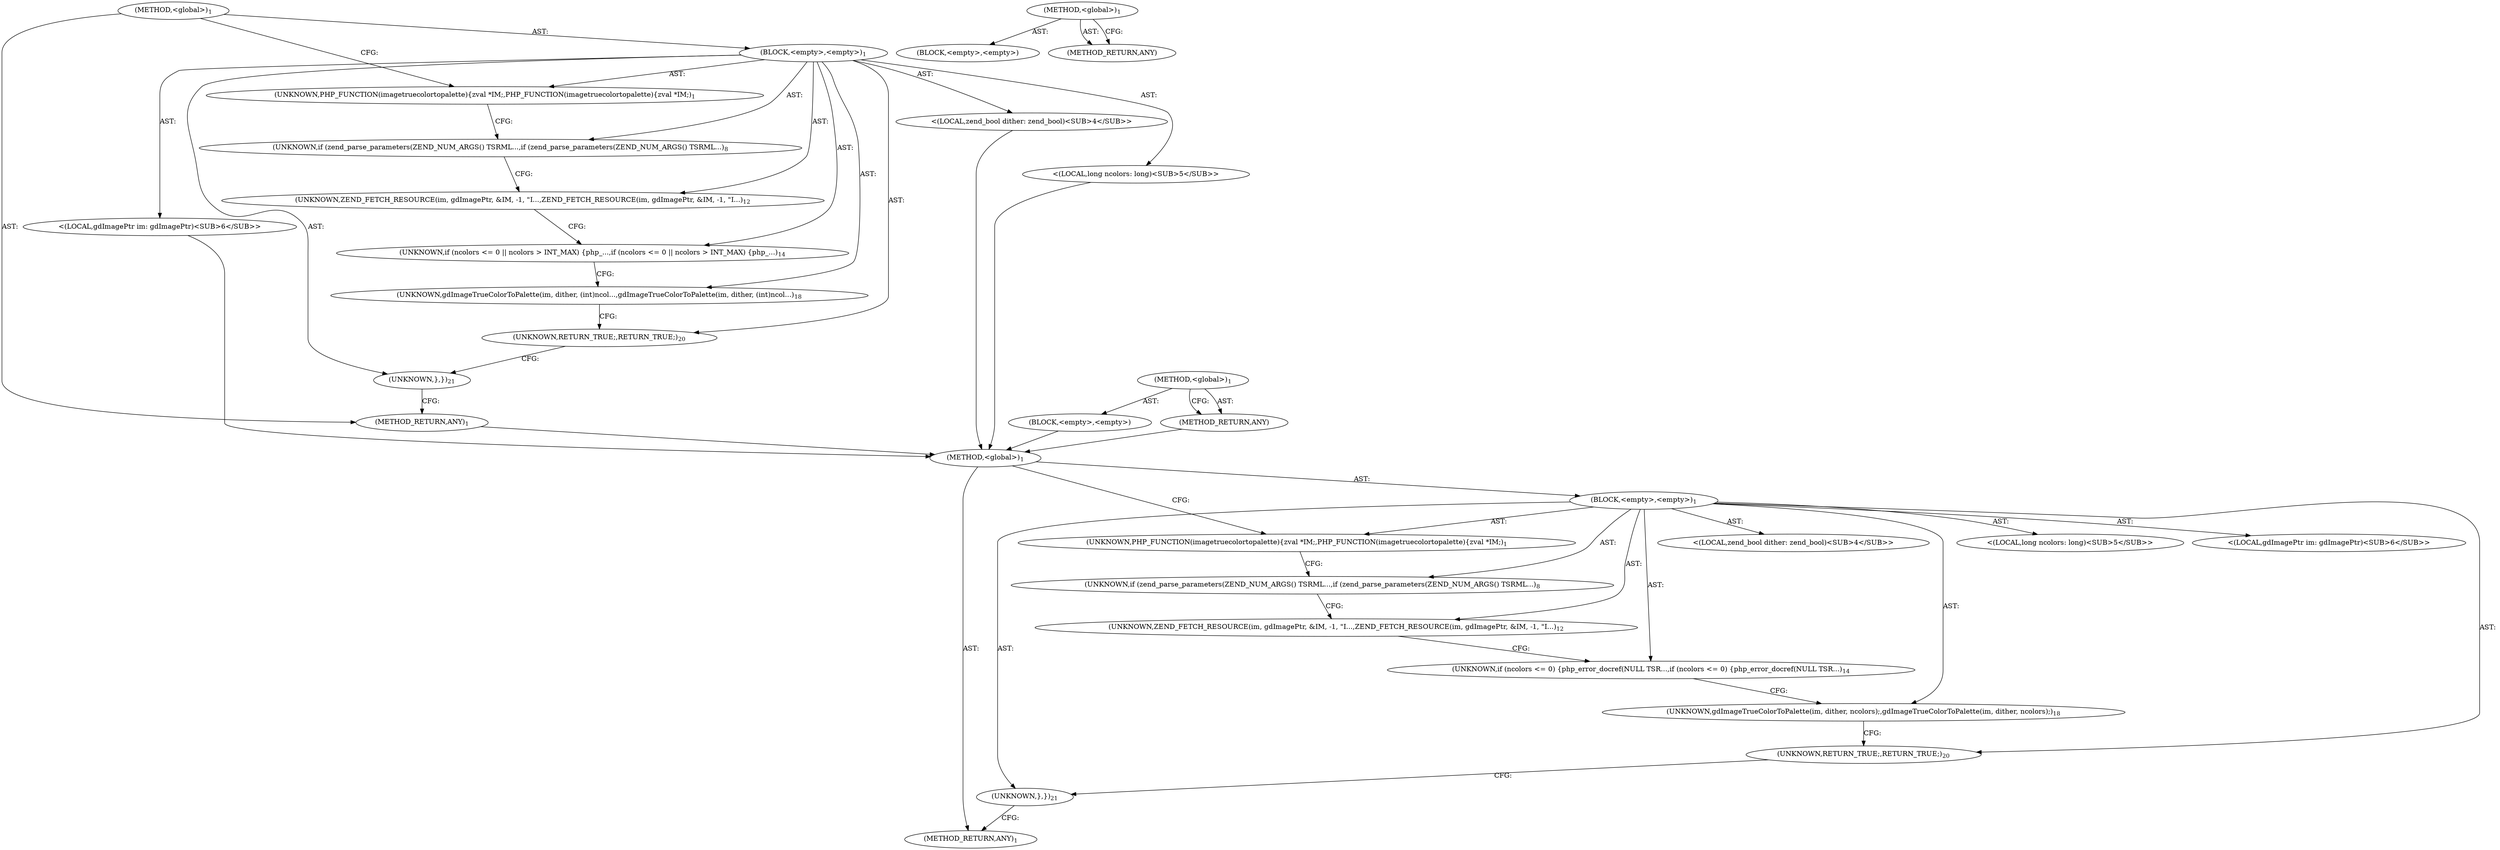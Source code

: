 digraph "&lt;global&gt;" {
vulnerable_6 [label=<(METHOD,&lt;global&gt;)<SUB>1</SUB>>];
vulnerable_7 [label=<(BLOCK,&lt;empty&gt;,&lt;empty&gt;)<SUB>1</SUB>>];
vulnerable_8 [label=<(UNKNOWN,PHP_FUNCTION(imagetruecolortopalette)
{
	zval *IM;,PHP_FUNCTION(imagetruecolortopalette)
{
	zval *IM;)<SUB>1</SUB>>];
vulnerable_9 [label="<(LOCAL,zend_bool dither: zend_bool)<SUB>4</SUB>>"];
vulnerable_10 [label="<(LOCAL,long ncolors: long)<SUB>5</SUB>>"];
vulnerable_11 [label="<(LOCAL,gdImagePtr im: gdImagePtr)<SUB>6</SUB>>"];
vulnerable_12 [label=<(UNKNOWN,if (zend_parse_parameters(ZEND_NUM_ARGS() TSRML...,if (zend_parse_parameters(ZEND_NUM_ARGS() TSRML...)<SUB>8</SUB>>];
vulnerable_13 [label=<(UNKNOWN,ZEND_FETCH_RESOURCE(im, gdImagePtr, &amp;IM, -1, &quot;I...,ZEND_FETCH_RESOURCE(im, gdImagePtr, &amp;IM, -1, &quot;I...)<SUB>12</SUB>>];
vulnerable_14 [label=<(UNKNOWN,if (ncolors &lt;= 0) {
		php_error_docref(NULL TSR...,if (ncolors &lt;= 0) {
		php_error_docref(NULL TSR...)<SUB>14</SUB>>];
vulnerable_15 [label=<(UNKNOWN,gdImageTrueColorToPalette(im, dither, ncolors);,gdImageTrueColorToPalette(im, dither, ncolors);)<SUB>18</SUB>>];
vulnerable_16 [label=<(UNKNOWN,RETURN_TRUE;,RETURN_TRUE;)<SUB>20</SUB>>];
vulnerable_17 [label=<(UNKNOWN,},})<SUB>21</SUB>>];
vulnerable_18 [label=<(METHOD_RETURN,ANY)<SUB>1</SUB>>];
vulnerable_29 [label=<(METHOD,&lt;global&gt;)<SUB>1</SUB>>];
vulnerable_30 [label=<(BLOCK,&lt;empty&gt;,&lt;empty&gt;)>];
vulnerable_31 [label=<(METHOD_RETURN,ANY)>];
fixed_6 [label=<(METHOD,&lt;global&gt;)<SUB>1</SUB>>];
fixed_7 [label=<(BLOCK,&lt;empty&gt;,&lt;empty&gt;)<SUB>1</SUB>>];
fixed_8 [label=<(UNKNOWN,PHP_FUNCTION(imagetruecolortopalette)
{
	zval *IM;,PHP_FUNCTION(imagetruecolortopalette)
{
	zval *IM;)<SUB>1</SUB>>];
fixed_9 [label="<(LOCAL,zend_bool dither: zend_bool)<SUB>4</SUB>>"];
fixed_10 [label="<(LOCAL,long ncolors: long)<SUB>5</SUB>>"];
fixed_11 [label="<(LOCAL,gdImagePtr im: gdImagePtr)<SUB>6</SUB>>"];
fixed_12 [label=<(UNKNOWN,if (zend_parse_parameters(ZEND_NUM_ARGS() TSRML...,if (zend_parse_parameters(ZEND_NUM_ARGS() TSRML...)<SUB>8</SUB>>];
fixed_13 [label=<(UNKNOWN,ZEND_FETCH_RESOURCE(im, gdImagePtr, &amp;IM, -1, &quot;I...,ZEND_FETCH_RESOURCE(im, gdImagePtr, &amp;IM, -1, &quot;I...)<SUB>12</SUB>>];
fixed_14 [label=<(UNKNOWN,if (ncolors &lt;= 0 || ncolors &gt; INT_MAX) {
		php_...,if (ncolors &lt;= 0 || ncolors &gt; INT_MAX) {
		php_...)<SUB>14</SUB>>];
fixed_15 [label=<(UNKNOWN,gdImageTrueColorToPalette(im, dither, (int)ncol...,gdImageTrueColorToPalette(im, dither, (int)ncol...)<SUB>18</SUB>>];
fixed_16 [label=<(UNKNOWN,RETURN_TRUE;,RETURN_TRUE;)<SUB>20</SUB>>];
fixed_17 [label=<(UNKNOWN,},})<SUB>21</SUB>>];
fixed_18 [label=<(METHOD_RETURN,ANY)<SUB>1</SUB>>];
fixed_29 [label=<(METHOD,&lt;global&gt;)<SUB>1</SUB>>];
fixed_30 [label=<(BLOCK,&lt;empty&gt;,&lt;empty&gt;)>];
fixed_31 [label=<(METHOD_RETURN,ANY)>];
vulnerable_6 -> vulnerable_7  [key=0, label="AST: "];
vulnerable_6 -> vulnerable_18  [key=0, label="AST: "];
vulnerable_6 -> vulnerable_8  [key=0, label="CFG: "];
vulnerable_7 -> vulnerable_8  [key=0, label="AST: "];
vulnerable_7 -> vulnerable_9  [key=0, label="AST: "];
vulnerable_7 -> vulnerable_10  [key=0, label="AST: "];
vulnerable_7 -> vulnerable_11  [key=0, label="AST: "];
vulnerable_7 -> vulnerable_12  [key=0, label="AST: "];
vulnerable_7 -> vulnerable_13  [key=0, label="AST: "];
vulnerable_7 -> vulnerable_14  [key=0, label="AST: "];
vulnerable_7 -> vulnerable_15  [key=0, label="AST: "];
vulnerable_7 -> vulnerable_16  [key=0, label="AST: "];
vulnerable_7 -> vulnerable_17  [key=0, label="AST: "];
vulnerable_8 -> vulnerable_12  [key=0, label="CFG: "];
vulnerable_12 -> vulnerable_13  [key=0, label="CFG: "];
vulnerable_13 -> vulnerable_14  [key=0, label="CFG: "];
vulnerable_14 -> vulnerable_15  [key=0, label="CFG: "];
vulnerable_15 -> vulnerable_16  [key=0, label="CFG: "];
vulnerable_16 -> vulnerable_17  [key=0, label="CFG: "];
vulnerable_17 -> vulnerable_18  [key=0, label="CFG: "];
vulnerable_29 -> vulnerable_30  [key=0, label="AST: "];
vulnerable_29 -> vulnerable_31  [key=0, label="AST: "];
vulnerable_29 -> vulnerable_31  [key=1, label="CFG: "];
fixed_6 -> fixed_7  [key=0, label="AST: "];
fixed_6 -> fixed_18  [key=0, label="AST: "];
fixed_6 -> fixed_8  [key=0, label="CFG: "];
fixed_7 -> fixed_8  [key=0, label="AST: "];
fixed_7 -> fixed_9  [key=0, label="AST: "];
fixed_7 -> fixed_10  [key=0, label="AST: "];
fixed_7 -> fixed_11  [key=0, label="AST: "];
fixed_7 -> fixed_12  [key=0, label="AST: "];
fixed_7 -> fixed_13  [key=0, label="AST: "];
fixed_7 -> fixed_14  [key=0, label="AST: "];
fixed_7 -> fixed_15  [key=0, label="AST: "];
fixed_7 -> fixed_16  [key=0, label="AST: "];
fixed_7 -> fixed_17  [key=0, label="AST: "];
fixed_8 -> fixed_12  [key=0, label="CFG: "];
fixed_9 -> vulnerable_6  [key=0];
fixed_10 -> vulnerable_6  [key=0];
fixed_11 -> vulnerable_6  [key=0];
fixed_12 -> fixed_13  [key=0, label="CFG: "];
fixed_13 -> fixed_14  [key=0, label="CFG: "];
fixed_14 -> fixed_15  [key=0, label="CFG: "];
fixed_15 -> fixed_16  [key=0, label="CFG: "];
fixed_16 -> fixed_17  [key=0, label="CFG: "];
fixed_17 -> fixed_18  [key=0, label="CFG: "];
fixed_18 -> vulnerable_6  [key=0];
fixed_29 -> fixed_30  [key=0, label="AST: "];
fixed_29 -> fixed_31  [key=0, label="AST: "];
fixed_29 -> fixed_31  [key=1, label="CFG: "];
fixed_30 -> vulnerable_6  [key=0];
fixed_31 -> vulnerable_6  [key=0];
}
